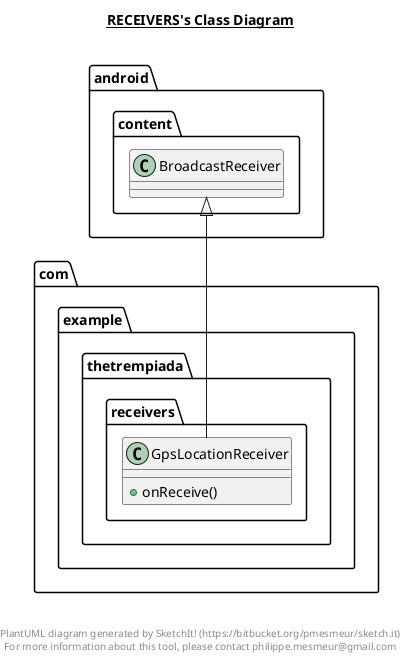 @startuml

title __RECEIVERS's Class Diagram__\n

  namespace com.example.thetrempiada {
    namespace receivers {
      class com.example.thetrempiada.receivers.GpsLocationReceiver {
          + onReceive()
      }
    }
  }
  

  com.example.thetrempiada.receivers.GpsLocationReceiver -up-|> android.content.BroadcastReceiver


right footer


PlantUML diagram generated by SketchIt! (https://bitbucket.org/pmesmeur/sketch.it)
For more information about this tool, please contact philippe.mesmeur@gmail.com
endfooter

@enduml
